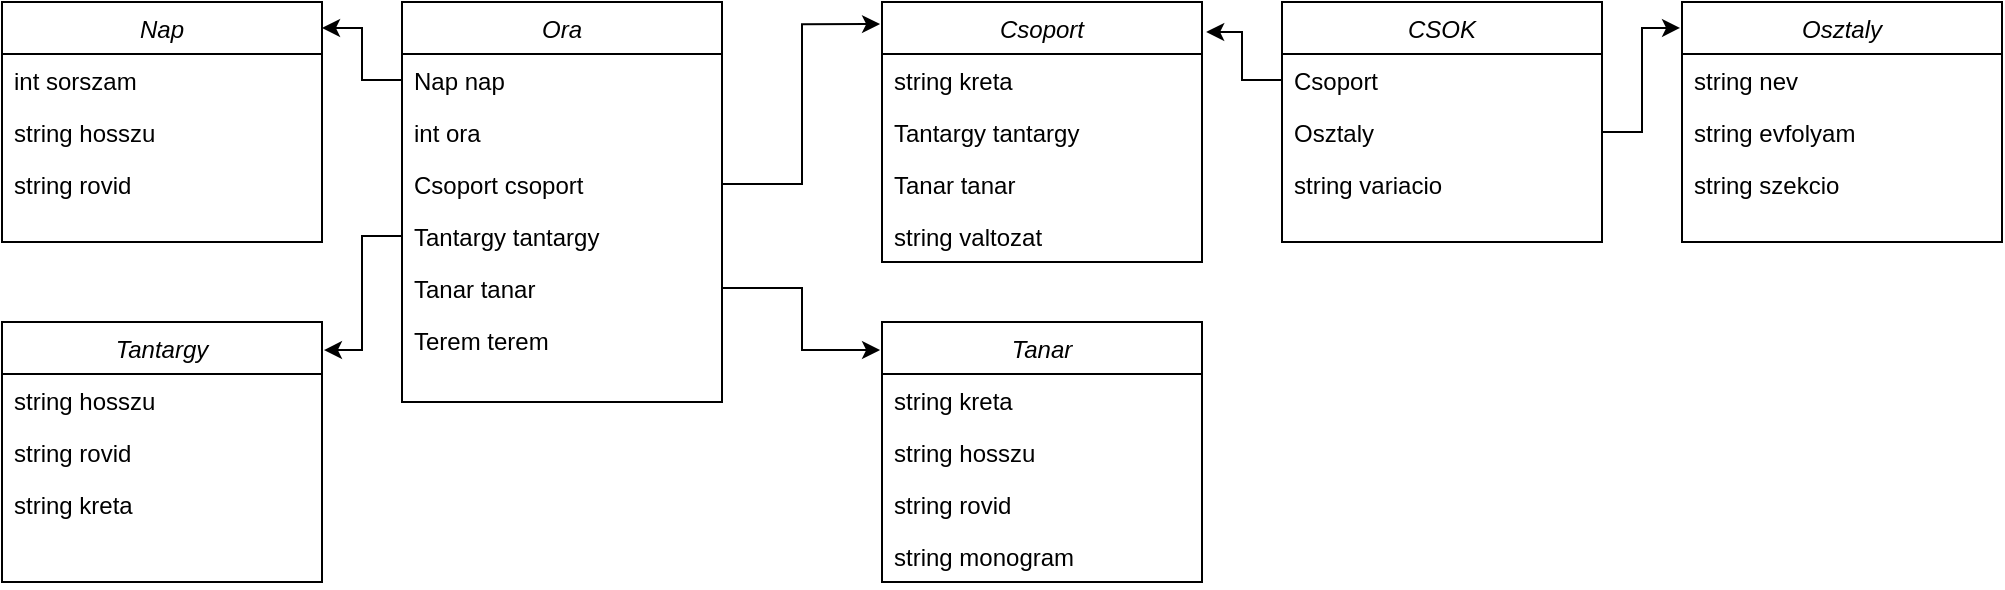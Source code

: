 <mxfile version="15.7.3" type="github">
  <diagram id="C5RBs43oDa-KdzZeNtuy" name="Page-1">
    <mxGraphModel dx="700" dy="784" grid="1" gridSize="10" guides="1" tooltips="1" connect="1" arrows="1" fold="1" page="1" pageScale="1" pageWidth="827" pageHeight="1169" math="0" shadow="0">
      <root>
        <mxCell id="WIyWlLk6GJQsqaUBKTNV-0" />
        <mxCell id="WIyWlLk6GJQsqaUBKTNV-1" parent="WIyWlLk6GJQsqaUBKTNV-0" />
        <mxCell id="zkfFHV4jXpPFQw0GAbJ--0" value="Ora" style="swimlane;fontStyle=2;align=center;verticalAlign=top;childLayout=stackLayout;horizontal=1;startSize=26;horizontalStack=0;resizeParent=1;resizeLast=0;collapsible=1;marginBottom=0;rounded=0;shadow=0;strokeWidth=1;" parent="WIyWlLk6GJQsqaUBKTNV-1" vertex="1">
          <mxGeometry x="280" y="40" width="160" height="200" as="geometry">
            <mxRectangle x="220" y="120" width="160" height="26" as="alternateBounds" />
          </mxGeometry>
        </mxCell>
        <mxCell id="zkfFHV4jXpPFQw0GAbJ--1" value="Nap nap" style="text;align=left;verticalAlign=top;spacingLeft=4;spacingRight=4;overflow=hidden;rotatable=0;points=[[0,0.5],[1,0.5]];portConstraint=eastwest;" parent="zkfFHV4jXpPFQw0GAbJ--0" vertex="1">
          <mxGeometry y="26" width="160" height="26" as="geometry" />
        </mxCell>
        <mxCell id="zkfFHV4jXpPFQw0GAbJ--2" value="int ora" style="text;align=left;verticalAlign=top;spacingLeft=4;spacingRight=4;overflow=hidden;rotatable=0;points=[[0,0.5],[1,0.5]];portConstraint=eastwest;rounded=0;shadow=0;html=0;" parent="zkfFHV4jXpPFQw0GAbJ--0" vertex="1">
          <mxGeometry y="52" width="160" height="26" as="geometry" />
        </mxCell>
        <mxCell id="Y3wqbnId69T5hqas6n-A-0" value="Csoport csoport" style="text;align=left;verticalAlign=top;spacingLeft=4;spacingRight=4;overflow=hidden;rotatable=0;points=[[0,0.5],[1,0.5]];portConstraint=eastwest;rounded=0;shadow=0;html=0;" vertex="1" parent="zkfFHV4jXpPFQw0GAbJ--0">
          <mxGeometry y="78" width="160" height="26" as="geometry" />
        </mxCell>
        <mxCell id="Y3wqbnId69T5hqas6n-A-1" value="Tantargy tantargy" style="text;align=left;verticalAlign=top;spacingLeft=4;spacingRight=4;overflow=hidden;rotatable=0;points=[[0,0.5],[1,0.5]];portConstraint=eastwest;rounded=0;shadow=0;html=0;" vertex="1" parent="zkfFHV4jXpPFQw0GAbJ--0">
          <mxGeometry y="104" width="160" height="26" as="geometry" />
        </mxCell>
        <mxCell id="Y3wqbnId69T5hqas6n-A-2" value="Tanar tanar&#xa;" style="text;align=left;verticalAlign=top;spacingLeft=4;spacingRight=4;overflow=hidden;rotatable=0;points=[[0,0.5],[1,0.5]];portConstraint=eastwest;rounded=0;shadow=0;html=0;" vertex="1" parent="zkfFHV4jXpPFQw0GAbJ--0">
          <mxGeometry y="130" width="160" height="26" as="geometry" />
        </mxCell>
        <mxCell id="Y3wqbnId69T5hqas6n-A-3" value="Terem terem&#xa;" style="text;align=left;verticalAlign=top;spacingLeft=4;spacingRight=4;overflow=hidden;rotatable=0;points=[[0,0.5],[1,0.5]];portConstraint=eastwest;rounded=0;shadow=0;html=0;" vertex="1" parent="zkfFHV4jXpPFQw0GAbJ--0">
          <mxGeometry y="156" width="160" height="26" as="geometry" />
        </mxCell>
        <mxCell id="Y3wqbnId69T5hqas6n-A-4" value="Nap" style="swimlane;fontStyle=2;align=center;verticalAlign=top;childLayout=stackLayout;horizontal=1;startSize=26;horizontalStack=0;resizeParent=1;resizeLast=0;collapsible=1;marginBottom=0;rounded=0;shadow=0;strokeWidth=1;" vertex="1" parent="WIyWlLk6GJQsqaUBKTNV-1">
          <mxGeometry x="80" y="40" width="160" height="120" as="geometry">
            <mxRectangle x="220" y="120" width="160" height="26" as="alternateBounds" />
          </mxGeometry>
        </mxCell>
        <mxCell id="Y3wqbnId69T5hqas6n-A-5" value="int sorszam" style="text;align=left;verticalAlign=top;spacingLeft=4;spacingRight=4;overflow=hidden;rotatable=0;points=[[0,0.5],[1,0.5]];portConstraint=eastwest;" vertex="1" parent="Y3wqbnId69T5hqas6n-A-4">
          <mxGeometry y="26" width="160" height="26" as="geometry" />
        </mxCell>
        <mxCell id="Y3wqbnId69T5hqas6n-A-6" value="string hosszu" style="text;align=left;verticalAlign=top;spacingLeft=4;spacingRight=4;overflow=hidden;rotatable=0;points=[[0,0.5],[1,0.5]];portConstraint=eastwest;rounded=0;shadow=0;html=0;" vertex="1" parent="Y3wqbnId69T5hqas6n-A-4">
          <mxGeometry y="52" width="160" height="26" as="geometry" />
        </mxCell>
        <mxCell id="Y3wqbnId69T5hqas6n-A-7" value="string rovid" style="text;align=left;verticalAlign=top;spacingLeft=4;spacingRight=4;overflow=hidden;rotatable=0;points=[[0,0.5],[1,0.5]];portConstraint=eastwest;rounded=0;shadow=0;html=0;" vertex="1" parent="Y3wqbnId69T5hqas6n-A-4">
          <mxGeometry y="78" width="160" height="26" as="geometry" />
        </mxCell>
        <mxCell id="Y3wqbnId69T5hqas6n-A-12" value="" style="endArrow=classic;html=1;rounded=0;exitX=0;exitY=0.5;exitDx=0;exitDy=0;entryX=1;entryY=0.108;entryDx=0;entryDy=0;entryPerimeter=0;edgeStyle=orthogonalEdgeStyle;" edge="1" parent="WIyWlLk6GJQsqaUBKTNV-1" source="zkfFHV4jXpPFQw0GAbJ--1" target="Y3wqbnId69T5hqas6n-A-4">
          <mxGeometry width="50" height="50" relative="1" as="geometry">
            <mxPoint x="400" y="430" as="sourcePoint" />
            <mxPoint x="450" y="380" as="targetPoint" />
          </mxGeometry>
        </mxCell>
        <mxCell id="Y3wqbnId69T5hqas6n-A-13" value="Osztaly" style="swimlane;fontStyle=2;align=center;verticalAlign=top;childLayout=stackLayout;horizontal=1;startSize=26;horizontalStack=0;resizeParent=1;resizeLast=0;collapsible=1;marginBottom=0;rounded=0;shadow=0;strokeWidth=1;" vertex="1" parent="WIyWlLk6GJQsqaUBKTNV-1">
          <mxGeometry x="920" y="40" width="160" height="120" as="geometry">
            <mxRectangle x="220" y="120" width="160" height="26" as="alternateBounds" />
          </mxGeometry>
        </mxCell>
        <mxCell id="Y3wqbnId69T5hqas6n-A-14" value="string nev" style="text;align=left;verticalAlign=top;spacingLeft=4;spacingRight=4;overflow=hidden;rotatable=0;points=[[0,0.5],[1,0.5]];portConstraint=eastwest;" vertex="1" parent="Y3wqbnId69T5hqas6n-A-13">
          <mxGeometry y="26" width="160" height="26" as="geometry" />
        </mxCell>
        <mxCell id="Y3wqbnId69T5hqas6n-A-15" value="string evfolyam" style="text;align=left;verticalAlign=top;spacingLeft=4;spacingRight=4;overflow=hidden;rotatable=0;points=[[0,0.5],[1,0.5]];portConstraint=eastwest;rounded=0;shadow=0;html=0;" vertex="1" parent="Y3wqbnId69T5hqas6n-A-13">
          <mxGeometry y="52" width="160" height="26" as="geometry" />
        </mxCell>
        <mxCell id="Y3wqbnId69T5hqas6n-A-16" value="string szekcio" style="text;align=left;verticalAlign=top;spacingLeft=4;spacingRight=4;overflow=hidden;rotatable=0;points=[[0,0.5],[1,0.5]];portConstraint=eastwest;rounded=0;shadow=0;html=0;" vertex="1" parent="Y3wqbnId69T5hqas6n-A-13">
          <mxGeometry y="78" width="160" height="26" as="geometry" />
        </mxCell>
        <mxCell id="Y3wqbnId69T5hqas6n-A-17" value="Csoport" style="swimlane;fontStyle=2;align=center;verticalAlign=top;childLayout=stackLayout;horizontal=1;startSize=26;horizontalStack=0;resizeParent=1;resizeLast=0;collapsible=1;marginBottom=0;rounded=0;shadow=0;strokeWidth=1;" vertex="1" parent="WIyWlLk6GJQsqaUBKTNV-1">
          <mxGeometry x="520" y="40" width="160" height="130" as="geometry">
            <mxRectangle x="220" y="120" width="160" height="26" as="alternateBounds" />
          </mxGeometry>
        </mxCell>
        <mxCell id="Y3wqbnId69T5hqas6n-A-18" value="string kreta" style="text;align=left;verticalAlign=top;spacingLeft=4;spacingRight=4;overflow=hidden;rotatable=0;points=[[0,0.5],[1,0.5]];portConstraint=eastwest;" vertex="1" parent="Y3wqbnId69T5hqas6n-A-17">
          <mxGeometry y="26" width="160" height="26" as="geometry" />
        </mxCell>
        <mxCell id="Y3wqbnId69T5hqas6n-A-19" value="Tantargy tantargy" style="text;align=left;verticalAlign=top;spacingLeft=4;spacingRight=4;overflow=hidden;rotatable=0;points=[[0,0.5],[1,0.5]];portConstraint=eastwest;rounded=0;shadow=0;html=0;" vertex="1" parent="Y3wqbnId69T5hqas6n-A-17">
          <mxGeometry y="52" width="160" height="26" as="geometry" />
        </mxCell>
        <mxCell id="Y3wqbnId69T5hqas6n-A-20" value="Tanar tanar" style="text;align=left;verticalAlign=top;spacingLeft=4;spacingRight=4;overflow=hidden;rotatable=0;points=[[0,0.5],[1,0.5]];portConstraint=eastwest;rounded=0;shadow=0;html=0;" vertex="1" parent="Y3wqbnId69T5hqas6n-A-17">
          <mxGeometry y="78" width="160" height="26" as="geometry" />
        </mxCell>
        <mxCell id="Y3wqbnId69T5hqas6n-A-21" value="string valtozat" style="text;align=left;verticalAlign=top;spacingLeft=4;spacingRight=4;overflow=hidden;rotatable=0;points=[[0,0.5],[1,0.5]];portConstraint=eastwest;rounded=0;shadow=0;html=0;" vertex="1" parent="Y3wqbnId69T5hqas6n-A-17">
          <mxGeometry y="104" width="160" height="26" as="geometry" />
        </mxCell>
        <mxCell id="Y3wqbnId69T5hqas6n-A-22" value="Tantargy" style="swimlane;fontStyle=2;align=center;verticalAlign=top;childLayout=stackLayout;horizontal=1;startSize=26;horizontalStack=0;resizeParent=1;resizeLast=0;collapsible=1;marginBottom=0;rounded=0;shadow=0;strokeWidth=1;" vertex="1" parent="WIyWlLk6GJQsqaUBKTNV-1">
          <mxGeometry x="80" y="200" width="160" height="130" as="geometry">
            <mxRectangle x="220" y="120" width="160" height="26" as="alternateBounds" />
          </mxGeometry>
        </mxCell>
        <mxCell id="Y3wqbnId69T5hqas6n-A-23" value="string hosszu" style="text;align=left;verticalAlign=top;spacingLeft=4;spacingRight=4;overflow=hidden;rotatable=0;points=[[0,0.5],[1,0.5]];portConstraint=eastwest;" vertex="1" parent="Y3wqbnId69T5hqas6n-A-22">
          <mxGeometry y="26" width="160" height="26" as="geometry" />
        </mxCell>
        <mxCell id="Y3wqbnId69T5hqas6n-A-24" value="string rovid" style="text;align=left;verticalAlign=top;spacingLeft=4;spacingRight=4;overflow=hidden;rotatable=0;points=[[0,0.5],[1,0.5]];portConstraint=eastwest;rounded=0;shadow=0;html=0;" vertex="1" parent="Y3wqbnId69T5hqas6n-A-22">
          <mxGeometry y="52" width="160" height="26" as="geometry" />
        </mxCell>
        <mxCell id="Y3wqbnId69T5hqas6n-A-25" value="string kreta" style="text;align=left;verticalAlign=top;spacingLeft=4;spacingRight=4;overflow=hidden;rotatable=0;points=[[0,0.5],[1,0.5]];portConstraint=eastwest;rounded=0;shadow=0;html=0;" vertex="1" parent="Y3wqbnId69T5hqas6n-A-22">
          <mxGeometry y="78" width="160" height="26" as="geometry" />
        </mxCell>
        <mxCell id="Y3wqbnId69T5hqas6n-A-28" style="edgeStyle=orthogonalEdgeStyle;rounded=0;orthogonalLoop=1;jettySize=auto;html=1;exitX=0;exitY=0.5;exitDx=0;exitDy=0;entryX=1.006;entryY=0.108;entryDx=0;entryDy=0;entryPerimeter=0;" edge="1" parent="WIyWlLk6GJQsqaUBKTNV-1" source="Y3wqbnId69T5hqas6n-A-1" target="Y3wqbnId69T5hqas6n-A-22">
          <mxGeometry relative="1" as="geometry" />
        </mxCell>
        <mxCell id="Y3wqbnId69T5hqas6n-A-29" style="edgeStyle=orthogonalEdgeStyle;rounded=0;orthogonalLoop=1;jettySize=auto;html=1;exitX=1;exitY=0.5;exitDx=0;exitDy=0;entryX=-0.006;entryY=0.085;entryDx=0;entryDy=0;entryPerimeter=0;" edge="1" parent="WIyWlLk6GJQsqaUBKTNV-1" source="Y3wqbnId69T5hqas6n-A-0" target="Y3wqbnId69T5hqas6n-A-17">
          <mxGeometry relative="1" as="geometry" />
        </mxCell>
        <mxCell id="Y3wqbnId69T5hqas6n-A-30" value="Tanar" style="swimlane;fontStyle=2;align=center;verticalAlign=top;childLayout=stackLayout;horizontal=1;startSize=26;horizontalStack=0;resizeParent=1;resizeLast=0;collapsible=1;marginBottom=0;rounded=0;shadow=0;strokeWidth=1;" vertex="1" parent="WIyWlLk6GJQsqaUBKTNV-1">
          <mxGeometry x="520" y="200" width="160" height="130" as="geometry">
            <mxRectangle x="220" y="120" width="160" height="26" as="alternateBounds" />
          </mxGeometry>
        </mxCell>
        <mxCell id="Y3wqbnId69T5hqas6n-A-31" value="string kreta" style="text;align=left;verticalAlign=top;spacingLeft=4;spacingRight=4;overflow=hidden;rotatable=0;points=[[0,0.5],[1,0.5]];portConstraint=eastwest;" vertex="1" parent="Y3wqbnId69T5hqas6n-A-30">
          <mxGeometry y="26" width="160" height="26" as="geometry" />
        </mxCell>
        <mxCell id="Y3wqbnId69T5hqas6n-A-32" value="string hosszu" style="text;align=left;verticalAlign=top;spacingLeft=4;spacingRight=4;overflow=hidden;rotatable=0;points=[[0,0.5],[1,0.5]];portConstraint=eastwest;rounded=0;shadow=0;html=0;" vertex="1" parent="Y3wqbnId69T5hqas6n-A-30">
          <mxGeometry y="52" width="160" height="26" as="geometry" />
        </mxCell>
        <mxCell id="Y3wqbnId69T5hqas6n-A-33" value="string rovid" style="text;align=left;verticalAlign=top;spacingLeft=4;spacingRight=4;overflow=hidden;rotatable=0;points=[[0,0.5],[1,0.5]];portConstraint=eastwest;rounded=0;shadow=0;html=0;" vertex="1" parent="Y3wqbnId69T5hqas6n-A-30">
          <mxGeometry y="78" width="160" height="26" as="geometry" />
        </mxCell>
        <mxCell id="Y3wqbnId69T5hqas6n-A-34" value="string monogram" style="text;align=left;verticalAlign=top;spacingLeft=4;spacingRight=4;overflow=hidden;rotatable=0;points=[[0,0.5],[1,0.5]];portConstraint=eastwest;rounded=0;shadow=0;html=0;" vertex="1" parent="Y3wqbnId69T5hqas6n-A-30">
          <mxGeometry y="104" width="160" height="26" as="geometry" />
        </mxCell>
        <mxCell id="Y3wqbnId69T5hqas6n-A-35" value="CSOK" style="swimlane;fontStyle=2;align=center;verticalAlign=top;childLayout=stackLayout;horizontal=1;startSize=26;horizontalStack=0;resizeParent=1;resizeLast=0;collapsible=1;marginBottom=0;rounded=0;shadow=0;strokeWidth=1;" vertex="1" parent="WIyWlLk6GJQsqaUBKTNV-1">
          <mxGeometry x="720" y="40" width="160" height="120" as="geometry">
            <mxRectangle x="220" y="120" width="160" height="26" as="alternateBounds" />
          </mxGeometry>
        </mxCell>
        <mxCell id="Y3wqbnId69T5hqas6n-A-36" value="Csoport" style="text;align=left;verticalAlign=top;spacingLeft=4;spacingRight=4;overflow=hidden;rotatable=0;points=[[0,0.5],[1,0.5]];portConstraint=eastwest;" vertex="1" parent="Y3wqbnId69T5hqas6n-A-35">
          <mxGeometry y="26" width="160" height="26" as="geometry" />
        </mxCell>
        <mxCell id="Y3wqbnId69T5hqas6n-A-37" value="Osztaly" style="text;align=left;verticalAlign=top;spacingLeft=4;spacingRight=4;overflow=hidden;rotatable=0;points=[[0,0.5],[1,0.5]];portConstraint=eastwest;rounded=0;shadow=0;html=0;" vertex="1" parent="Y3wqbnId69T5hqas6n-A-35">
          <mxGeometry y="52" width="160" height="26" as="geometry" />
        </mxCell>
        <mxCell id="Y3wqbnId69T5hqas6n-A-38" value="string variacio" style="text;align=left;verticalAlign=top;spacingLeft=4;spacingRight=4;overflow=hidden;rotatable=0;points=[[0,0.5],[1,0.5]];portConstraint=eastwest;rounded=0;shadow=0;html=0;" vertex="1" parent="Y3wqbnId69T5hqas6n-A-35">
          <mxGeometry y="78" width="160" height="26" as="geometry" />
        </mxCell>
        <mxCell id="Y3wqbnId69T5hqas6n-A-39" style="edgeStyle=orthogonalEdgeStyle;rounded=0;orthogonalLoop=1;jettySize=auto;html=1;exitX=0;exitY=0.5;exitDx=0;exitDy=0;entryX=1.013;entryY=0.115;entryDx=0;entryDy=0;entryPerimeter=0;" edge="1" parent="WIyWlLk6GJQsqaUBKTNV-1" source="Y3wqbnId69T5hqas6n-A-36" target="Y3wqbnId69T5hqas6n-A-17">
          <mxGeometry relative="1" as="geometry" />
        </mxCell>
        <mxCell id="Y3wqbnId69T5hqas6n-A-40" style="edgeStyle=orthogonalEdgeStyle;rounded=0;orthogonalLoop=1;jettySize=auto;html=1;exitX=1;exitY=0.5;exitDx=0;exitDy=0;entryX=-0.006;entryY=0.108;entryDx=0;entryDy=0;entryPerimeter=0;" edge="1" parent="WIyWlLk6GJQsqaUBKTNV-1" source="Y3wqbnId69T5hqas6n-A-37" target="Y3wqbnId69T5hqas6n-A-13">
          <mxGeometry relative="1" as="geometry" />
        </mxCell>
        <mxCell id="Y3wqbnId69T5hqas6n-A-41" style="edgeStyle=orthogonalEdgeStyle;rounded=0;orthogonalLoop=1;jettySize=auto;html=1;exitX=1;exitY=0.5;exitDx=0;exitDy=0;entryX=-0.006;entryY=0.108;entryDx=0;entryDy=0;entryPerimeter=0;" edge="1" parent="WIyWlLk6GJQsqaUBKTNV-1" source="Y3wqbnId69T5hqas6n-A-2" target="Y3wqbnId69T5hqas6n-A-30">
          <mxGeometry relative="1" as="geometry" />
        </mxCell>
      </root>
    </mxGraphModel>
  </diagram>
</mxfile>
